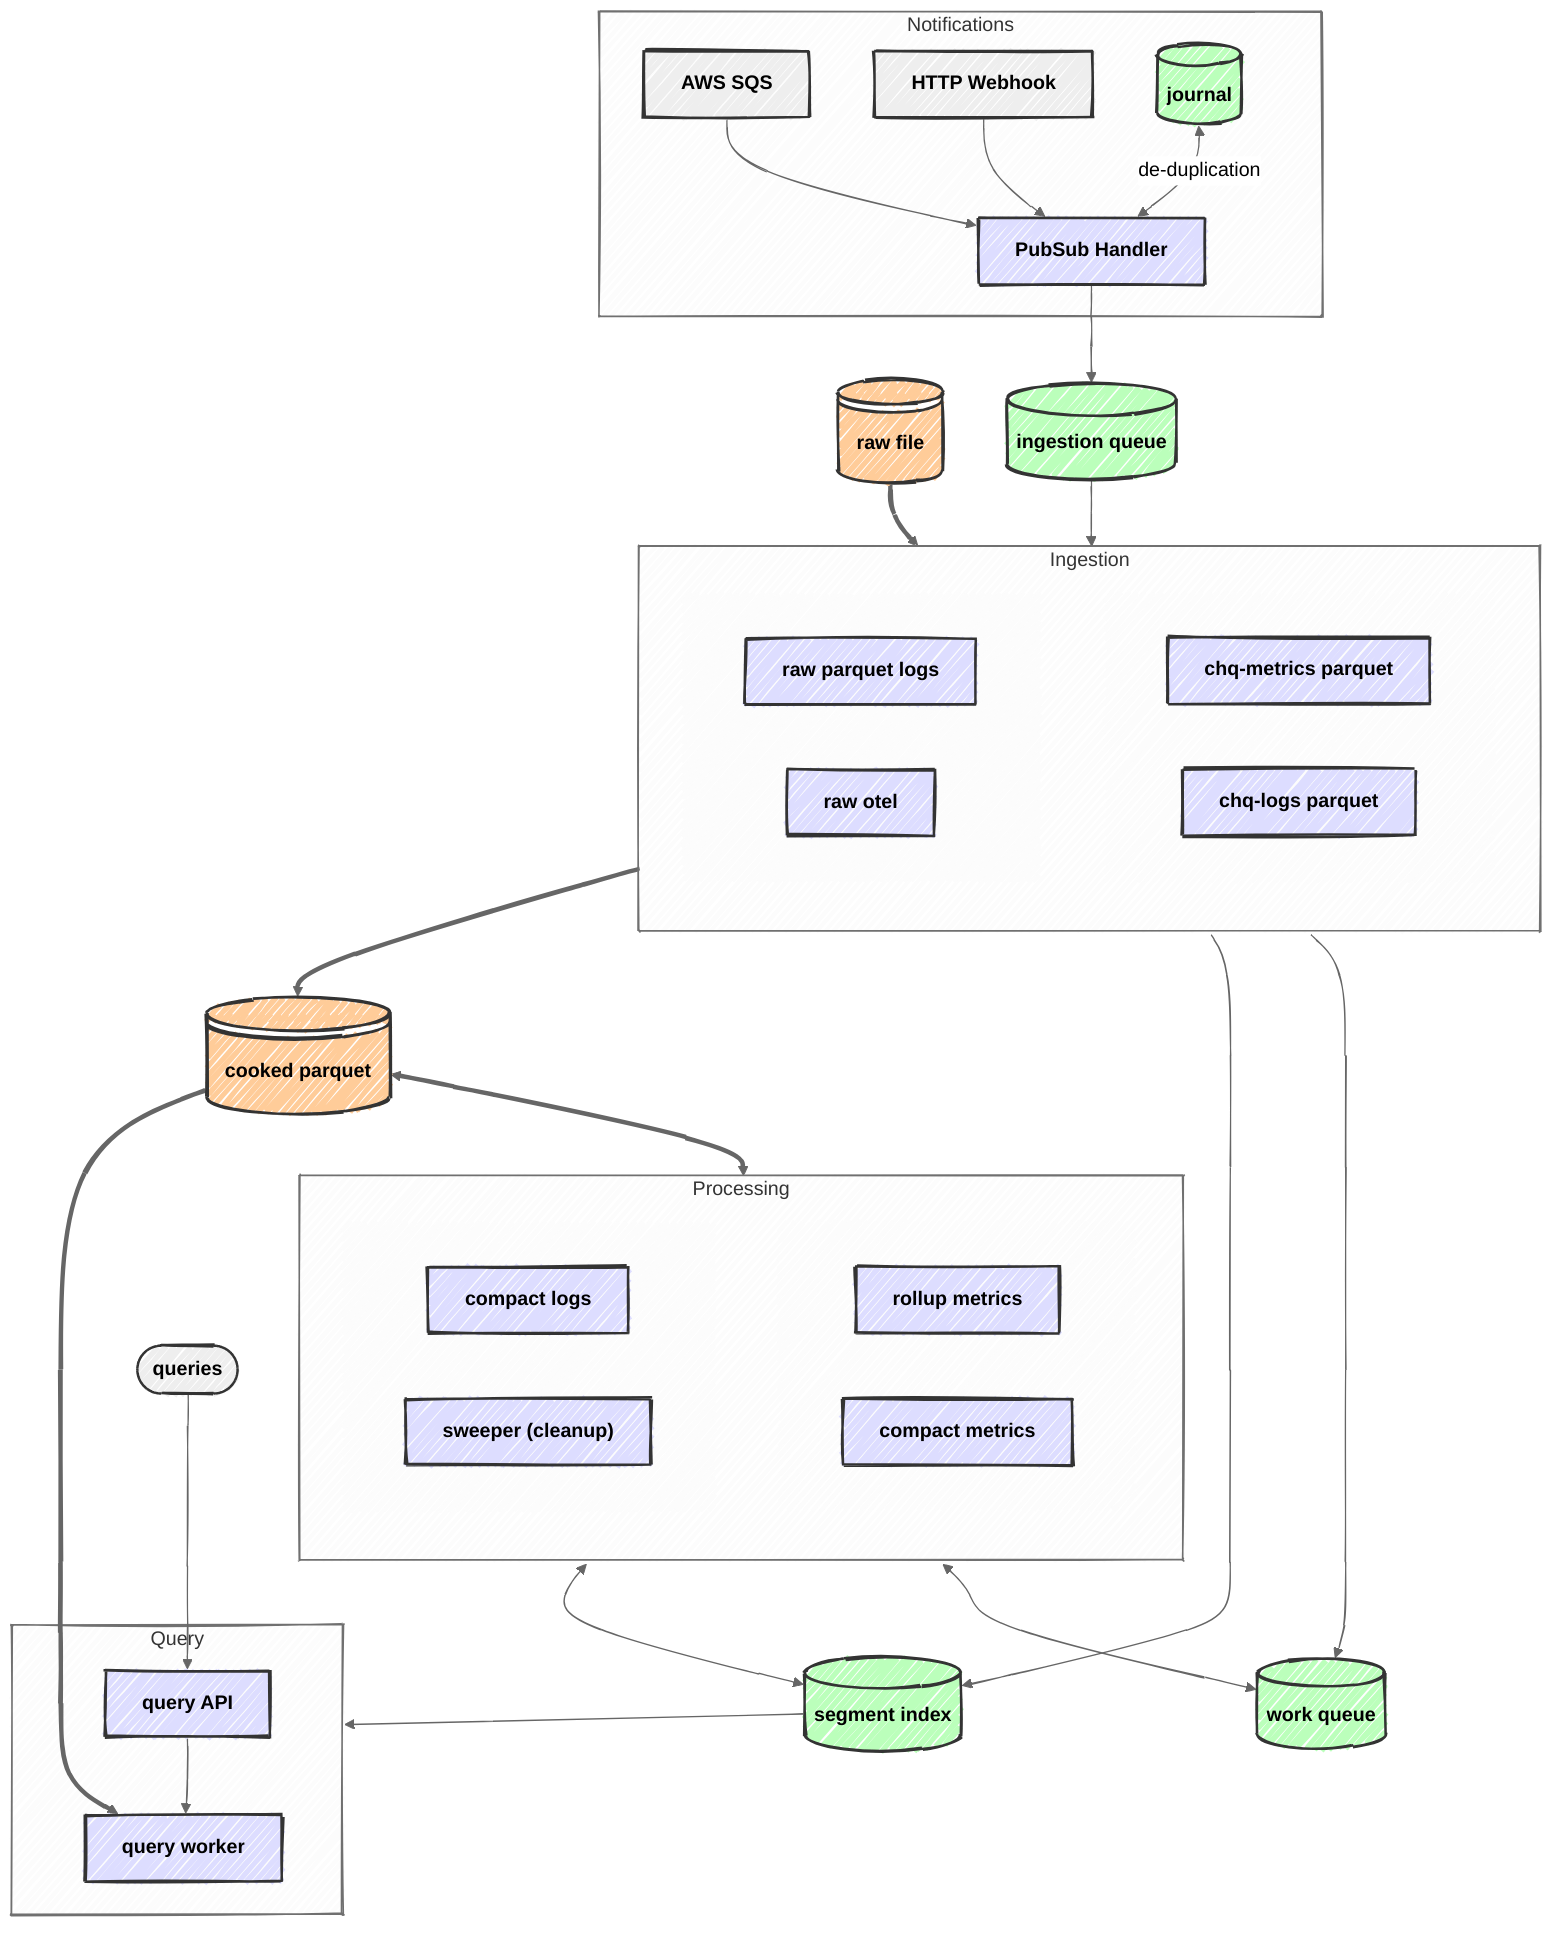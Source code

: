 ---
config:
  look: handDrawn
  theme: neutral
  flowchart:
    curve: basis
---
flowchart TB
    classDef external fill:#eee,stroke:#333,color:#000,font-weight:bold,stroke-width:2px
    classDef pod fill:#ddf,stroke:#333,color:#000,font-weight:bold,stroke-width:2px
    classDef db fill:#bfb,stroke:#333,color:#000,font-weight:bold,stroke-width:2px
    classDef blob fill:#fc9,stroke:#333,color:#000,font-weight:bold,stroke-width:2px
    classDef blank stroke-width:0

    raw_s3(("raw file")):::blob@{ shape: lin-cyl, label:"S3: raw" }
    cooked_s3(("cooked parquet")):::blob@{ shape: lin-cyl, label:"S3: cooked" }

    inqueue:::db@{ shape: cylinder, label: "ingestion queue" }
    work_queue:::db@{ shape: cyl, label: "work queue"}

    segment_tables:::db@{ shape: cyl, label: "segment index"}

    subgraph Notifications
        sqs["AWS SQS"]
        webhook["HTTP Webhook"]
        inqueue_journal[("journal")]:::db
        inqueue_journal <-->|de-duplication| pubsub
        pubsub["PubSub Handler"]:::pod
        webhook --> pubsub
        sqs --> pubsub
        class sqs,webhook external;
    end

    pubsub --> inqueue


    subgraph Ingestion
        direction TB
        subgraph IA[ ]
            chq_metrics["chq-metrics parquet"]:::pod
        chq_logs["chq-logs parquet"]:::pod
        end
        subgraph IB[ ]
            raw_parquet["raw parquet logs"]:::pod
            raw_otel["raw otel"]:::pod
        end
        class IA,IB blank
    end

    raw_s3 ==> Ingestion
    inqueue --> Ingestion ==> cooked_s3
    Ingestion --> segment_tables
    Ingestion --> work_queue

    subgraph Processing
        direction TB
        subgraph PA[ ]
            rollup_metrics["rollup metrics"]:::pod
            compact_metrics["compact metrics"]:::pod
        end
        subgraph PB [ ]
            compact_logs["compact logs"]:::pod
            sweeper["sweeper (cleanup)"]:::pod
        end
        class PA,PB blank
    end

    cooked_s3 <==> Processing
    Processing <--> segment_tables
    Processing <--> work_queue

    subgraph Query
        query_worker["query worker"]:::pod
        query_api["query API"]:::pod
        query_api --> query_worker
    end
    segment_tables --> Query
    cooked_s3 ==> query_worker

    queries(["queries"]):::external
    queries --> query_api